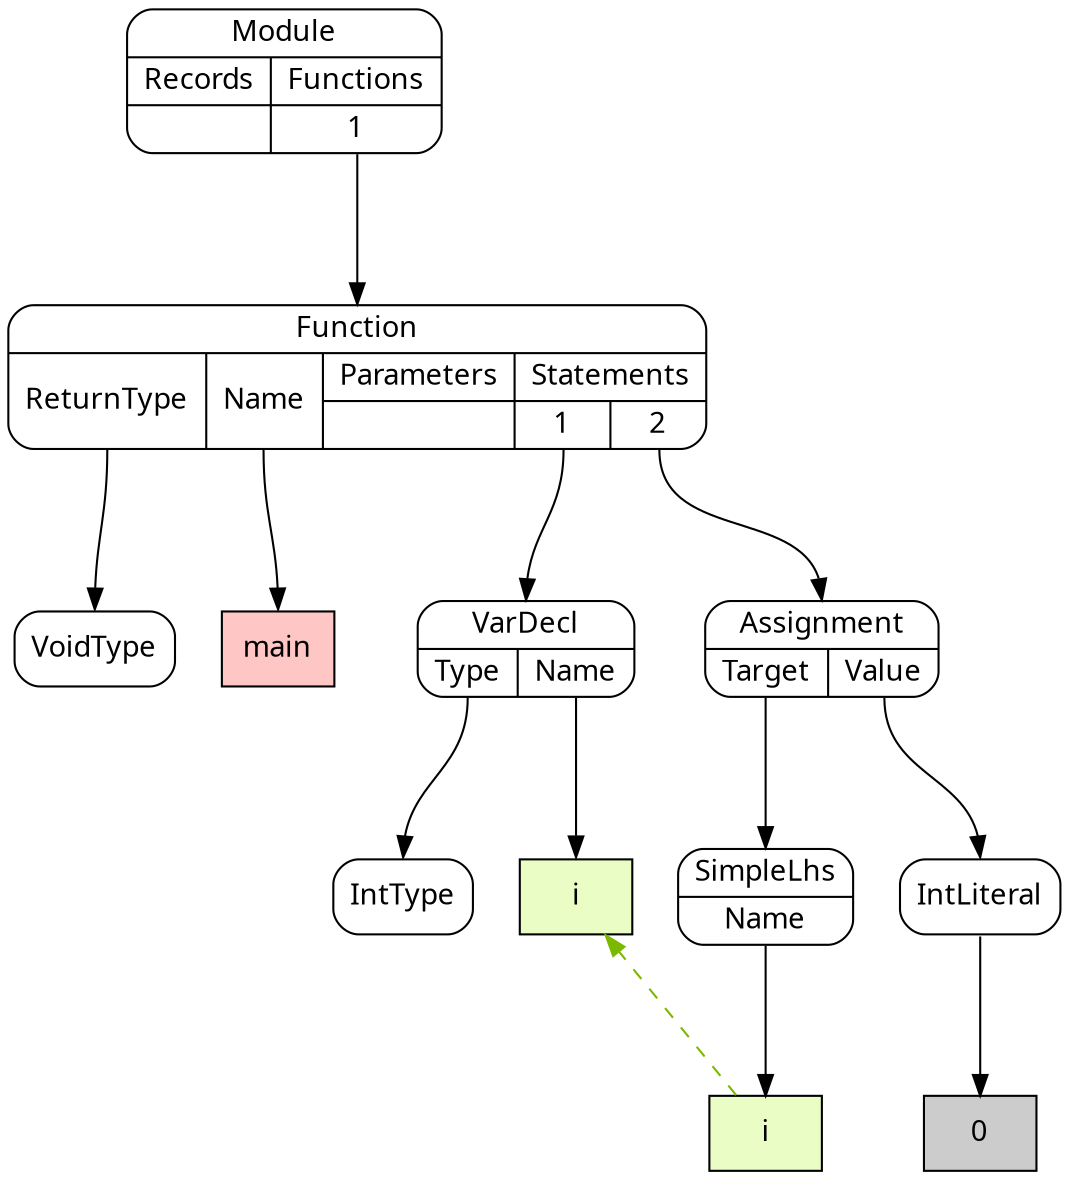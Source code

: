 digraph {
node [shape=Mrecord, style=filled, fillcolor=white, fontname="Calibri"];
graph [ordering=out, nodesep=0.3, ranksep=1];

# SimpleNode VoidType
node0 [label="VoidType", tooltip="VoidType"]

# DeclarationLiteral main
node1 [shape=box, label="main", fillcolor="#FFC6C6", tooltip="main"]

# SimpleNode IntType
node2 [label="IntType", tooltip="IntType"]

# DeclarationLiteral i
node3 [shape=box, label="i", fillcolor="#EAFDC5", tooltip="i"]

# PortNode VarDecl
node4:p0:s -> node2:n
node4:p1:s -> node3:n
node4 [label="{VarDecl|{<p0>Type|<p1>Name}}", tooltip="VarDecl"]

# ReferenceLiteral i
node5 -> node3 [style=dashed, constraint=false, color="#7BB800"]
node5 [shape=box, label="i", fillcolor="#EAFDC5", tooltip="i"]

# PortNode SimpleLhs
node6:p0:s -> node5:n
node6 [label="{SimpleLhs|{<p0>Name}}", tooltip="SimpleLhs"]

# Literal 0
node7 [shape=box, label="0", fillcolor="#cccccc", tooltip="0"]

# SimpleNode IntLiteral
node8:s -> node7:n
node8 [label="IntLiteral", tooltip="IntLiteral"]

# PortNode Assignment
node9:p0:s -> node6:n
node9:p1:s -> node8:n
node9 [label="{Assignment|{<p0>Target|<p1>Value}}", tooltip="Assignment"]

# PortNode Function
node10:p0:s -> node0:n
node10:p1:s -> node1:n
node10:p3_0:s -> node4:n
node10:p3_1:s -> node9:n
node10 [label="{Function|{<p0>ReturnType|<p1>Name|{Parameters|{}}|{Statements|{<p3_0>1|<p3_1>2}}}}", tooltip="Function"]

# PortNode Module
node11:p1_0:s -> node10:n
node11 [label="{Module|{{Records|{}}|{Functions|{<p1_0>1}}}}", tooltip="Module"]

}
